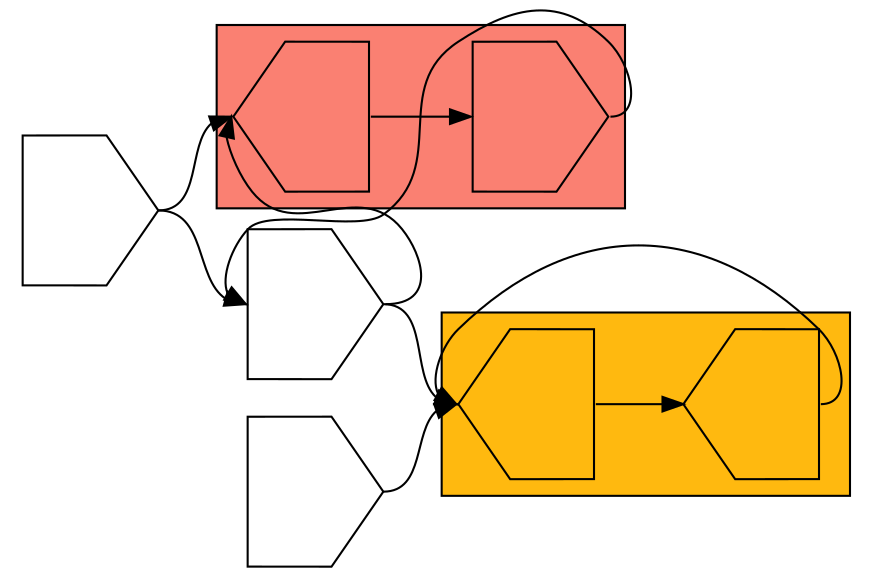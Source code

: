 digraph asm {
	rotate=90;
	edge [headport=n,tailport=s];
subgraph cluster_C21093_7683 {
	21093 [label="",height=1,width=1,shape=house];
	7683 [label="",height=1,width=1,shape=invhouse];
	style=filled;
	fillcolor=salmon;
}
subgraph cluster_Y20459_5209 {
	20459 [label="",height=1,width=1,shape=house];
	5209 [label="",height=1,width=1,shape=house];
	style=filled;
	fillcolor=darkgoldenrod1;
}
	2625 [label="",height=1,width=1,shape=invhouse];
	6166 [label="",height=1,width=1,shape=invhouse];
	7927 [label="",height=1,width=1,shape=invhouse];
	21093 -> 7683
	7683 -> 2625
	2625 -> 20459
	2625 -> 21093
	20459 -> 5209
	5209 -> 20459
	6166 -> 20459
	7927 -> 2625
	7927 -> 21093
}